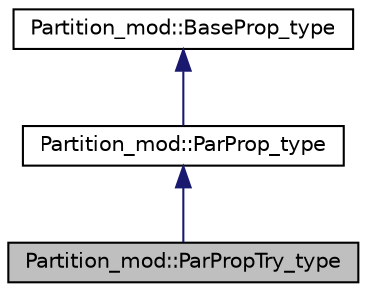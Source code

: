 digraph "Partition_mod::ParPropTry_type"
{
 // LATEX_PDF_SIZE
  edge [fontname="Helvetica",fontsize="10",labelfontname="Helvetica",labelfontsize="10"];
  node [fontname="Helvetica",fontsize="10",shape=record];
  Node1 [label="Partition_mod::ParPropTry_type",height=0.2,width=0.4,color="black", fillcolor="grey75", style="filled", fontcolor="black",tooltip="The subclass for generating objects that hold partition properties at any given level of partitioning..."];
  Node2 -> Node1 [dir="back",color="midnightblue",fontsize="10",style="solid"];
  Node2 [label="Partition_mod::ParProp_type",height=0.2,width=0.4,color="black", fillcolor="white", style="filled",URL="$structPartition__mod_1_1ParProp__type.html",tooltip="The base class for generating objects that hold partition properties at any given level of partitioni..."];
  Node3 -> Node2 [dir="back",color="midnightblue",fontsize="10",style="solid"];
  Node3 [label="Partition_mod::BaseProp_type",height=0.2,width=0.4,color="black", fillcolor="white", style="filled",URL="$structPartition__mod_1_1BaseProp__type.html",tooltip="Abstract class containing the basic properties of partitions that are common between the exploration ..."];
}
